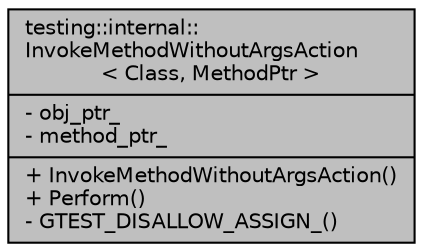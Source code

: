 digraph "testing::internal::InvokeMethodWithoutArgsAction&lt; Class, MethodPtr &gt;"
{
  edge [fontname="Helvetica",fontsize="10",labelfontname="Helvetica",labelfontsize="10"];
  node [fontname="Helvetica",fontsize="10",shape=record];
  Node1 [label="{testing::internal::\lInvokeMethodWithoutArgsAction\l\< Class, MethodPtr \>\n|- obj_ptr_\l- method_ptr_\l|+ InvokeMethodWithoutArgsAction()\l+ Perform()\l- GTEST_DISALLOW_ASSIGN_()\l}",height=0.2,width=0.4,color="black", fillcolor="grey75", style="filled", fontcolor="black"];
}
